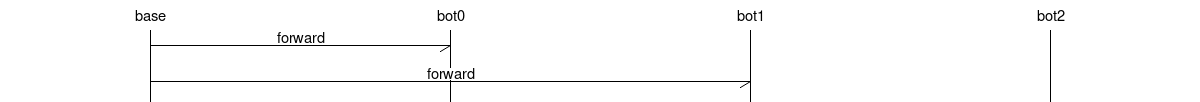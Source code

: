 # MSC for some fictional process
# msc {
#   hscale = "2";
# 
#   a,b,c;
# 
#   a->b [ label = "ab()" ] ;
#   b->c [ label = "bc(TRUE)"];
#   c=>c [ label = "process(1)" ];
#   c=>c [ label = "process(2)" ];
#   ...;
#   c=>c [ label = "process(n)" ];
#   c=>c [ label = "process(END)" ];
#   a<<=c [ label = "callback()"];
#   ---  [ label = "If more to run", ID="*" ];
#   a->a [ label = "next()"];
#   a->c [ label = "ac1()\nac2()"];
#   b<-c [ label = "cb(TRUE)"];
#   b->b [ label = "stalled(...)"];
#   a<-b [ label = "ab() = FALSE"];
# }


msc {
  hscale = "2";

  base,bot0,bot1,bot2;

  base->bot0 [label = "forward"] ;
  base->bot1 [label="forward"];
}
